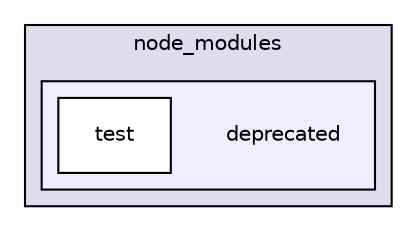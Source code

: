 digraph "gulp-src/node_modules/gulp/node_modules/deprecated" {
  compound=true
  node [ fontsize="10", fontname="Helvetica"];
  edge [ labelfontsize="10", labelfontname="Helvetica"];
  subgraph clusterdir_826188f3bbde588cc1b964b52c7e8781 {
    graph [ bgcolor="#ddddee", pencolor="black", label="node_modules" fontname="Helvetica", fontsize="10", URL="dir_826188f3bbde588cc1b964b52c7e8781.html"]
  subgraph clusterdir_d4306c82c4cf37a56b7e888c6076f16b {
    graph [ bgcolor="#eeeeff", pencolor="black", label="" URL="dir_d4306c82c4cf37a56b7e888c6076f16b.html"];
    dir_d4306c82c4cf37a56b7e888c6076f16b [shape=plaintext label="deprecated"];
    dir_6553bd9325056ba154986a69483acc90 [shape=box label="test" color="black" fillcolor="white" style="filled" URL="dir_6553bd9325056ba154986a69483acc90.html"];
  }
  }
}
